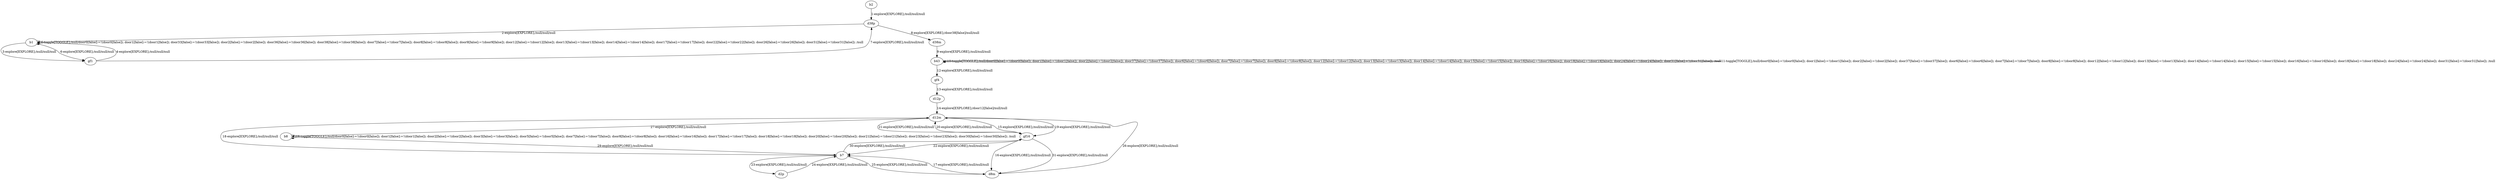 # Total number of goals covered by this test: 1
# d8m --> b7

digraph g {
"b2" -> "d38p" [label = "1-explore[EXPLORE];/null/null/null"];
"d38p" -> "b1" [label = "2-explore[EXPLORE];/null/null/null"];
"b1" -> "gf1" [label = "3-explore[EXPLORE];/null/null/null"];
"gf1" -> "b1" [label = "4-explore[EXPLORE];/null/null/null"];
"b1" -> "b1" [label = "5-toggle[TOGGLE];/null/door0[false]:=!(door0[false]); door1[false]:=!(door1[false]); door33[false]:=!(door33[false]); door2[false]:=!(door2[false]); door36[false]:=!(door36[false]); door38[false]:=!(door38[false]); door7[false]:=!(door7[false]); door8[false]:=!(door8[false]); door9[false]:=!(door9[false]); door12[false]:=!(door12[false]); door13[false]:=!(door13[false]); door14[false]:=!(door14[false]); door17[false]:=!(door17[false]); door22[false]:=!(door22[false]); door26[false]:=!(door26[false]); door31[false]:=!(door31[false]); /null"];
"b1" -> "gf1" [label = "6-explore[EXPLORE];/null/null/null"];
"gf1" -> "d38p" [label = "7-explore[EXPLORE];/null/null/null"];
"d38p" -> "d38m" [label = "8-explore[EXPLORE];/door38[false]/null/null"];
"d38m" -> "b43" [label = "9-explore[EXPLORE];/null/null/null"];
"b43" -> "b43" [label = "10-toggle[TOGGLE];/null/door0[false]:=!(door0[false]); door1[false]:=!(door1[false]); door2[false]:=!(door2[false]); door37[false]:=!(door37[false]); door6[false]:=!(door6[false]); door7[false]:=!(door7[false]); door8[false]:=!(door8[false]); door12[false]:=!(door12[false]); door13[false]:=!(door13[false]); door14[false]:=!(door14[false]); door15[false]:=!(door15[false]); door16[false]:=!(door16[false]); door18[false]:=!(door18[false]); door24[false]:=!(door24[false]); door31[false]:=!(door31[false]); /null"];
"b43" -> "b43" [label = "11-toggle[TOGGLE];/null/door0[false]:=!(door0[false]); door1[false]:=!(door1[false]); door2[false]:=!(door2[false]); door37[false]:=!(door37[false]); door6[false]:=!(door6[false]); door7[false]:=!(door7[false]); door8[false]:=!(door8[false]); door12[false]:=!(door12[false]); door13[false]:=!(door13[false]); door14[false]:=!(door14[false]); door15[false]:=!(door15[false]); door16[false]:=!(door16[false]); door18[false]:=!(door18[false]); door24[false]:=!(door24[false]); door31[false]:=!(door31[false]); /null"];
"b43" -> "gf4" [label = "12-explore[EXPLORE];/null/null/null"];
"gf4" -> "d12p" [label = "13-explore[EXPLORE];/null/null/null"];
"d12p" -> "d12m" [label = "14-explore[EXPLORE];/door12[false]/null/null"];
"d12m" -> "gf16" [label = "15-explore[EXPLORE];/null/null/null"];
"gf16" -> "d8m" [label = "16-explore[EXPLORE];/null/null/null"];
"d8m" -> "b7" [label = "17-explore[EXPLORE];/null/null/null"];
"b7" -> "d12m" [label = "18-explore[EXPLORE];/null/null/null"];
"d12m" -> "gf16" [label = "19-explore[EXPLORE];/null/null/null"];
"gf16" -> "d12m" [label = "20-explore[EXPLORE];/null/null/null"];
"d12m" -> "gf16" [label = "21-explore[EXPLORE];/null/null/null"];
"gf16" -> "b7" [label = "22-explore[EXPLORE];/null/null/null"];
"b7" -> "d2p" [label = "23-explore[EXPLORE];/null/null/null"];
"d2p" -> "b7" [label = "24-explore[EXPLORE];/null/null/null"];
"b7" -> "d8m" [label = "25-explore[EXPLORE];/null/null/null"];
"d8m" -> "d12m" [label = "26-explore[EXPLORE];/null/null/null"];
"d12m" -> "b8" [label = "27-explore[EXPLORE];/null/null/null"];
"b8" -> "b8" [label = "28-toggle[TOGGLE];/null/door0[false]:=!(door0[false]); door1[false]:=!(door1[false]); door2[false]:=!(door2[false]); door3[false]:=!(door3[false]); door5[false]:=!(door5[false]); door7[false]:=!(door7[false]); door8[false]:=!(door8[false]); door16[false]:=!(door16[false]); door17[false]:=!(door17[false]); door18[false]:=!(door18[false]); door20[false]:=!(door20[false]); door21[false]:=!(door21[false]); door23[false]:=!(door23[false]); door30[false]:=!(door30[false]); /null"];
"b8" -> "b7" [label = "29-explore[EXPLORE];/null/null/null"];
"b7" -> "gf16" [label = "30-explore[EXPLORE];/null/null/null"];
"gf16" -> "d8m" [label = "31-explore[EXPLORE];/null/null/null"];
}
